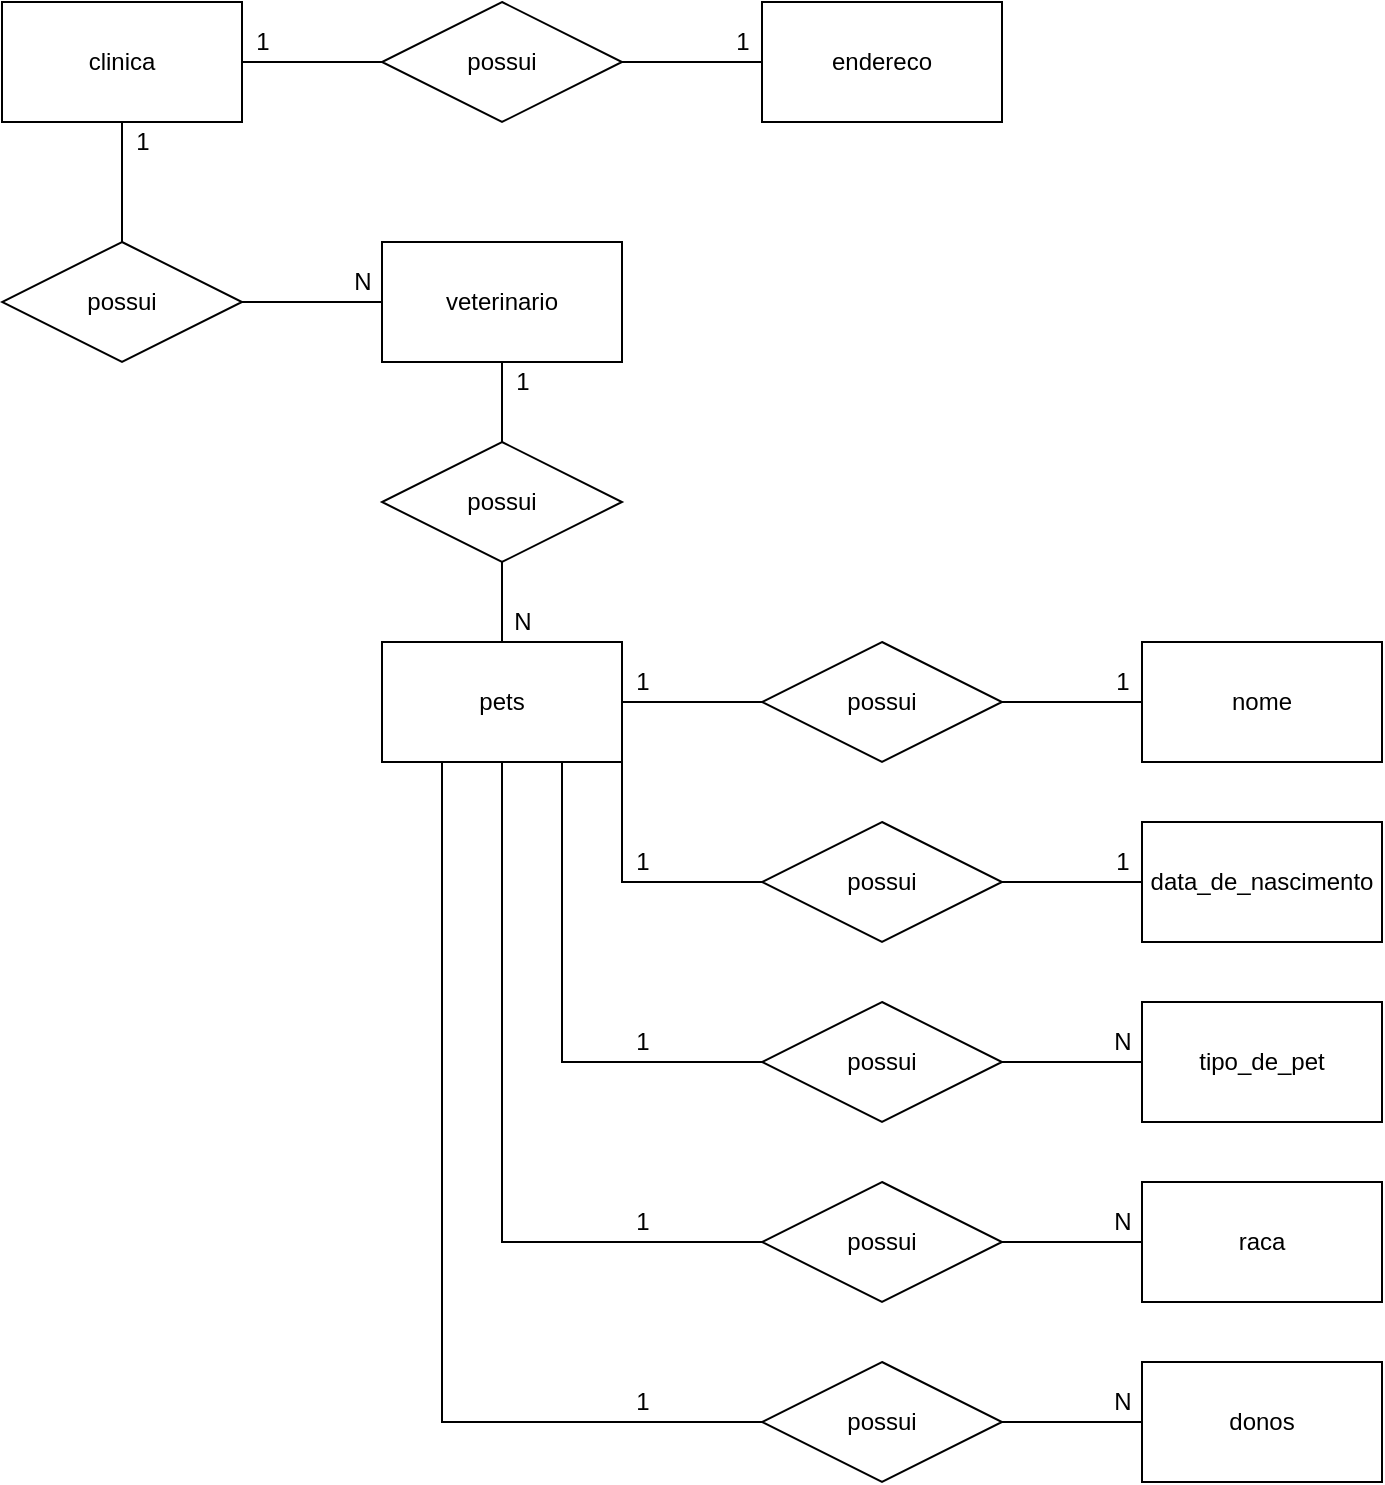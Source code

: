 <mxfile version="14.8.3" type="device"><diagram id="UAYtH2aDtFp1xR8dVry4" name="Page-1"><mxGraphModel dx="675" dy="635" grid="1" gridSize="10" guides="1" tooltips="1" connect="1" arrows="1" fold="1" page="1" pageScale="1" pageWidth="827" pageHeight="1169" math="0" shadow="0"><root><mxCell id="0"/><mxCell id="1" parent="0"/><mxCell id="itdGUUM5tXmYlImbpKET-4" style="edgeStyle=orthogonalEdgeStyle;rounded=0;orthogonalLoop=1;jettySize=auto;html=1;exitX=1;exitY=0.5;exitDx=0;exitDy=0;entryX=0;entryY=0.5;entryDx=0;entryDy=0;endArrow=none;endFill=0;" edge="1" parent="1" source="itdGUUM5tXmYlImbpKET-1" target="itdGUUM5tXmYlImbpKET-2"><mxGeometry relative="1" as="geometry"/></mxCell><mxCell id="itdGUUM5tXmYlImbpKET-19" style="edgeStyle=orthogonalEdgeStyle;rounded=0;orthogonalLoop=1;jettySize=auto;html=1;exitX=0.5;exitY=1;exitDx=0;exitDy=0;entryX=0.5;entryY=0;entryDx=0;entryDy=0;endArrow=none;endFill=0;" edge="1" parent="1" source="itdGUUM5tXmYlImbpKET-1" target="itdGUUM5tXmYlImbpKET-17"><mxGeometry relative="1" as="geometry"/></mxCell><mxCell id="itdGUUM5tXmYlImbpKET-1" value="clinica" style="rounded=0;whiteSpace=wrap;html=1;" vertex="1" parent="1"><mxGeometry x="90" y="90" width="120" height="60" as="geometry"/></mxCell><mxCell id="itdGUUM5tXmYlImbpKET-5" style="edgeStyle=orthogonalEdgeStyle;rounded=0;orthogonalLoop=1;jettySize=auto;html=1;exitX=1;exitY=0.5;exitDx=0;exitDy=0;entryX=0;entryY=0.5;entryDx=0;entryDy=0;endArrow=none;endFill=0;" edge="1" parent="1" source="itdGUUM5tXmYlImbpKET-2" target="itdGUUM5tXmYlImbpKET-3"><mxGeometry relative="1" as="geometry"/></mxCell><mxCell id="itdGUUM5tXmYlImbpKET-2" value="possui" style="shape=rhombus;perimeter=rhombusPerimeter;whiteSpace=wrap;html=1;align=center;" vertex="1" parent="1"><mxGeometry x="280" y="90" width="120" height="60" as="geometry"/></mxCell><mxCell id="itdGUUM5tXmYlImbpKET-3" value="endereco" style="rounded=0;whiteSpace=wrap;html=1;" vertex="1" parent="1"><mxGeometry x="470" y="90" width="120" height="60" as="geometry"/></mxCell><mxCell id="itdGUUM5tXmYlImbpKET-6" value="1" style="text;html=1;align=center;verticalAlign=middle;resizable=0;points=[];autosize=1;strokeColor=none;" vertex="1" parent="1"><mxGeometry x="210" y="100" width="20" height="20" as="geometry"/></mxCell><mxCell id="itdGUUM5tXmYlImbpKET-7" value="1" style="text;html=1;align=center;verticalAlign=middle;resizable=0;points=[];autosize=1;strokeColor=none;" vertex="1" parent="1"><mxGeometry x="450" y="100" width="20" height="20" as="geometry"/></mxCell><mxCell id="itdGUUM5tXmYlImbpKET-12" style="edgeStyle=orthogonalEdgeStyle;rounded=0;orthogonalLoop=1;jettySize=auto;html=1;exitX=1;exitY=0.5;exitDx=0;exitDy=0;entryX=0;entryY=0.5;entryDx=0;entryDy=0;endArrow=none;endFill=0;" edge="1" parent="1" source="itdGUUM5tXmYlImbpKET-9" target="itdGUUM5tXmYlImbpKET-10"><mxGeometry relative="1" as="geometry"/></mxCell><mxCell id="itdGUUM5tXmYlImbpKET-22" style="edgeStyle=orthogonalEdgeStyle;rounded=0;orthogonalLoop=1;jettySize=auto;html=1;exitX=0.5;exitY=0;exitDx=0;exitDy=0;entryX=0.5;entryY=1;entryDx=0;entryDy=0;endArrow=none;endFill=0;" edge="1" parent="1" source="itdGUUM5tXmYlImbpKET-9" target="itdGUUM5tXmYlImbpKET-21"><mxGeometry relative="1" as="geometry"/></mxCell><mxCell id="itdGUUM5tXmYlImbpKET-31" style="edgeStyle=orthogonalEdgeStyle;rounded=0;orthogonalLoop=1;jettySize=auto;html=1;exitX=1;exitY=1;exitDx=0;exitDy=0;entryX=0;entryY=0.5;entryDx=0;entryDy=0;endArrow=none;endFill=0;" edge="1" parent="1" source="itdGUUM5tXmYlImbpKET-9" target="itdGUUM5tXmYlImbpKET-24"><mxGeometry relative="1" as="geometry"/></mxCell><mxCell id="itdGUUM5tXmYlImbpKET-32" style="edgeStyle=orthogonalEdgeStyle;rounded=0;orthogonalLoop=1;jettySize=auto;html=1;exitX=0.75;exitY=1;exitDx=0;exitDy=0;entryX=0;entryY=0.5;entryDx=0;entryDy=0;endArrow=none;endFill=0;" edge="1" parent="1" source="itdGUUM5tXmYlImbpKET-9" target="itdGUUM5tXmYlImbpKET-25"><mxGeometry relative="1" as="geometry"/></mxCell><mxCell id="itdGUUM5tXmYlImbpKET-37" style="edgeStyle=orthogonalEdgeStyle;rounded=0;orthogonalLoop=1;jettySize=auto;html=1;exitX=0.5;exitY=1;exitDx=0;exitDy=0;entryX=0;entryY=0.5;entryDx=0;entryDy=0;endArrow=none;endFill=0;" edge="1" parent="1" source="itdGUUM5tXmYlImbpKET-9" target="itdGUUM5tXmYlImbpKET-35"><mxGeometry relative="1" as="geometry"/></mxCell><mxCell id="itdGUUM5tXmYlImbpKET-39" style="edgeStyle=orthogonalEdgeStyle;rounded=0;orthogonalLoop=1;jettySize=auto;html=1;exitX=0.25;exitY=1;exitDx=0;exitDy=0;entryX=0;entryY=0.5;entryDx=0;entryDy=0;endArrow=none;endFill=0;" edge="1" parent="1" source="itdGUUM5tXmYlImbpKET-9" target="itdGUUM5tXmYlImbpKET-36"><mxGeometry relative="1" as="geometry"/></mxCell><mxCell id="itdGUUM5tXmYlImbpKET-9" value="pets" style="rounded=0;whiteSpace=wrap;html=1;" vertex="1" parent="1"><mxGeometry x="280" y="410" width="120" height="60" as="geometry"/></mxCell><mxCell id="itdGUUM5tXmYlImbpKET-13" style="edgeStyle=orthogonalEdgeStyle;rounded=0;orthogonalLoop=1;jettySize=auto;html=1;exitX=1;exitY=0.5;exitDx=0;exitDy=0;entryX=0;entryY=0.5;entryDx=0;entryDy=0;endArrow=none;endFill=0;" edge="1" parent="1" source="itdGUUM5tXmYlImbpKET-10" target="itdGUUM5tXmYlImbpKET-11"><mxGeometry relative="1" as="geometry"/></mxCell><mxCell id="itdGUUM5tXmYlImbpKET-10" value="possui" style="shape=rhombus;perimeter=rhombusPerimeter;whiteSpace=wrap;html=1;align=center;" vertex="1" parent="1"><mxGeometry x="470" y="410" width="120" height="60" as="geometry"/></mxCell><mxCell id="itdGUUM5tXmYlImbpKET-11" value="nome" style="rounded=0;whiteSpace=wrap;html=1;" vertex="1" parent="1"><mxGeometry x="660" y="410" width="120" height="60" as="geometry"/></mxCell><mxCell id="itdGUUM5tXmYlImbpKET-14" value="data_de_nascimento" style="rounded=0;whiteSpace=wrap;html=1;" vertex="1" parent="1"><mxGeometry x="660" y="500" width="120" height="60" as="geometry"/></mxCell><mxCell id="itdGUUM5tXmYlImbpKET-16" value="tipo_de_pet" style="rounded=0;whiteSpace=wrap;html=1;" vertex="1" parent="1"><mxGeometry x="660" y="590" width="120" height="60" as="geometry"/></mxCell><mxCell id="itdGUUM5tXmYlImbpKET-20" style="edgeStyle=orthogonalEdgeStyle;rounded=0;orthogonalLoop=1;jettySize=auto;html=1;exitX=1;exitY=0.5;exitDx=0;exitDy=0;entryX=0;entryY=0.5;entryDx=0;entryDy=0;endArrow=none;endFill=0;" edge="1" parent="1" source="itdGUUM5tXmYlImbpKET-17" target="itdGUUM5tXmYlImbpKET-18"><mxGeometry relative="1" as="geometry"/></mxCell><mxCell id="itdGUUM5tXmYlImbpKET-17" value="possui" style="shape=rhombus;perimeter=rhombusPerimeter;whiteSpace=wrap;html=1;align=center;" vertex="1" parent="1"><mxGeometry x="90" y="210" width="120" height="60" as="geometry"/></mxCell><mxCell id="itdGUUM5tXmYlImbpKET-23" style="edgeStyle=orthogonalEdgeStyle;rounded=0;orthogonalLoop=1;jettySize=auto;html=1;exitX=0.5;exitY=1;exitDx=0;exitDy=0;entryX=0.5;entryY=0;entryDx=0;entryDy=0;endArrow=none;endFill=0;" edge="1" parent="1" source="itdGUUM5tXmYlImbpKET-18" target="itdGUUM5tXmYlImbpKET-21"><mxGeometry relative="1" as="geometry"/></mxCell><mxCell id="itdGUUM5tXmYlImbpKET-43" value="" style="edgeStyle=orthogonalEdgeStyle;rounded=0;orthogonalLoop=1;jettySize=auto;html=1;endArrow=none;endFill=0;" edge="1" parent="1" source="itdGUUM5tXmYlImbpKET-18" target="itdGUUM5tXmYlImbpKET-17"><mxGeometry relative="1" as="geometry"/></mxCell><mxCell id="itdGUUM5tXmYlImbpKET-18" value="veterinario" style="rounded=0;whiteSpace=wrap;html=1;" vertex="1" parent="1"><mxGeometry x="280" y="210" width="120" height="60" as="geometry"/></mxCell><mxCell id="itdGUUM5tXmYlImbpKET-21" value="possui" style="shape=rhombus;perimeter=rhombusPerimeter;whiteSpace=wrap;html=1;align=center;" vertex="1" parent="1"><mxGeometry x="280" y="310" width="120" height="60" as="geometry"/></mxCell><mxCell id="itdGUUM5tXmYlImbpKET-28" style="edgeStyle=orthogonalEdgeStyle;rounded=0;orthogonalLoop=1;jettySize=auto;html=1;exitX=1;exitY=0.5;exitDx=0;exitDy=0;entryX=0;entryY=0.5;entryDx=0;entryDy=0;endArrow=none;endFill=0;" edge="1" parent="1" source="itdGUUM5tXmYlImbpKET-24" target="itdGUUM5tXmYlImbpKET-14"><mxGeometry relative="1" as="geometry"/></mxCell><mxCell id="itdGUUM5tXmYlImbpKET-24" value="possui" style="shape=rhombus;perimeter=rhombusPerimeter;whiteSpace=wrap;html=1;align=center;" vertex="1" parent="1"><mxGeometry x="470" y="500" width="120" height="60" as="geometry"/></mxCell><mxCell id="itdGUUM5tXmYlImbpKET-29" style="edgeStyle=orthogonalEdgeStyle;rounded=0;orthogonalLoop=1;jettySize=auto;html=1;exitX=1;exitY=0.5;exitDx=0;exitDy=0;entryX=0;entryY=0.5;entryDx=0;entryDy=0;endArrow=none;endFill=0;" edge="1" parent="1" source="itdGUUM5tXmYlImbpKET-25" target="itdGUUM5tXmYlImbpKET-16"><mxGeometry relative="1" as="geometry"/></mxCell><mxCell id="itdGUUM5tXmYlImbpKET-25" value="possui" style="shape=rhombus;perimeter=rhombusPerimeter;whiteSpace=wrap;html=1;align=center;" vertex="1" parent="1"><mxGeometry x="470" y="590" width="120" height="60" as="geometry"/></mxCell><mxCell id="itdGUUM5tXmYlImbpKET-30" style="edgeStyle=orthogonalEdgeStyle;rounded=0;orthogonalLoop=1;jettySize=auto;html=1;exitX=0.75;exitY=1;exitDx=0;exitDy=0;entryX=1;entryY=1;entryDx=0;entryDy=0;endArrow=none;endFill=0;" edge="1" parent="1" source="itdGUUM5tXmYlImbpKET-9" target="itdGUUM5tXmYlImbpKET-9"><mxGeometry relative="1" as="geometry"/></mxCell><mxCell id="itdGUUM5tXmYlImbpKET-33" value="raca" style="rounded=0;whiteSpace=wrap;html=1;" vertex="1" parent="1"><mxGeometry x="660" y="680" width="120" height="60" as="geometry"/></mxCell><mxCell id="itdGUUM5tXmYlImbpKET-34" value="donos" style="rounded=0;whiteSpace=wrap;html=1;" vertex="1" parent="1"><mxGeometry x="660" y="770" width="120" height="60" as="geometry"/></mxCell><mxCell id="itdGUUM5tXmYlImbpKET-38" style="edgeStyle=orthogonalEdgeStyle;rounded=0;orthogonalLoop=1;jettySize=auto;html=1;exitX=1;exitY=0.5;exitDx=0;exitDy=0;entryX=0;entryY=0.5;entryDx=0;entryDy=0;endArrow=none;endFill=0;" edge="1" parent="1" source="itdGUUM5tXmYlImbpKET-35" target="itdGUUM5tXmYlImbpKET-33"><mxGeometry relative="1" as="geometry"/></mxCell><mxCell id="itdGUUM5tXmYlImbpKET-35" value="possui" style="shape=rhombus;perimeter=rhombusPerimeter;whiteSpace=wrap;html=1;align=center;" vertex="1" parent="1"><mxGeometry x="470" y="680" width="120" height="60" as="geometry"/></mxCell><mxCell id="itdGUUM5tXmYlImbpKET-40" style="edgeStyle=orthogonalEdgeStyle;rounded=0;orthogonalLoop=1;jettySize=auto;html=1;exitX=1;exitY=0.5;exitDx=0;exitDy=0;entryX=0;entryY=0.5;entryDx=0;entryDy=0;endArrow=none;endFill=0;" edge="1" parent="1" source="itdGUUM5tXmYlImbpKET-36" target="itdGUUM5tXmYlImbpKET-34"><mxGeometry relative="1" as="geometry"/></mxCell><mxCell id="itdGUUM5tXmYlImbpKET-36" value="possui" style="shape=rhombus;perimeter=rhombusPerimeter;whiteSpace=wrap;html=1;align=center;" vertex="1" parent="1"><mxGeometry x="470" y="770" width="120" height="60" as="geometry"/></mxCell><mxCell id="itdGUUM5tXmYlImbpKET-41" value="1" style="text;html=1;align=center;verticalAlign=middle;resizable=0;points=[];autosize=1;strokeColor=none;" vertex="1" parent="1"><mxGeometry x="150" y="150" width="20" height="20" as="geometry"/></mxCell><mxCell id="itdGUUM5tXmYlImbpKET-42" value="N" style="text;html=1;align=center;verticalAlign=middle;resizable=0;points=[];autosize=1;strokeColor=none;" vertex="1" parent="1"><mxGeometry x="260" y="220" width="20" height="20" as="geometry"/></mxCell><mxCell id="itdGUUM5tXmYlImbpKET-44" value="1" style="text;html=1;align=center;verticalAlign=middle;resizable=0;points=[];autosize=1;strokeColor=none;" vertex="1" parent="1"><mxGeometry x="340" y="270" width="20" height="20" as="geometry"/></mxCell><mxCell id="itdGUUM5tXmYlImbpKET-45" value="N" style="text;html=1;align=center;verticalAlign=middle;resizable=0;points=[];autosize=1;strokeColor=none;" vertex="1" parent="1"><mxGeometry x="340" y="390" width="20" height="20" as="geometry"/></mxCell><mxCell id="itdGUUM5tXmYlImbpKET-47" value="1" style="text;html=1;align=center;verticalAlign=middle;resizable=0;points=[];autosize=1;strokeColor=none;" vertex="1" parent="1"><mxGeometry x="640" y="420" width="20" height="20" as="geometry"/></mxCell><mxCell id="itdGUUM5tXmYlImbpKET-49" value="1" style="text;html=1;align=center;verticalAlign=middle;resizable=0;points=[];autosize=1;strokeColor=none;" vertex="1" parent="1"><mxGeometry x="640" y="510" width="20" height="20" as="geometry"/></mxCell><mxCell id="itdGUUM5tXmYlImbpKET-55" value="N" style="text;html=1;align=center;verticalAlign=middle;resizable=0;points=[];autosize=1;strokeColor=none;" vertex="1" parent="1"><mxGeometry x="640" y="780" width="20" height="20" as="geometry"/></mxCell><mxCell id="itdGUUM5tXmYlImbpKET-56" value="1" style="text;html=1;align=center;verticalAlign=middle;resizable=0;points=[];autosize=1;strokeColor=none;" vertex="1" parent="1"><mxGeometry x="400" y="420" width="20" height="20" as="geometry"/></mxCell><mxCell id="itdGUUM5tXmYlImbpKET-57" value="1" style="text;html=1;align=center;verticalAlign=middle;resizable=0;points=[];autosize=1;strokeColor=none;" vertex="1" parent="1"><mxGeometry x="400" y="510" width="20" height="20" as="geometry"/></mxCell><mxCell id="itdGUUM5tXmYlImbpKET-58" value="1" style="text;html=1;align=center;verticalAlign=middle;resizable=0;points=[];autosize=1;strokeColor=none;" vertex="1" parent="1"><mxGeometry x="400" y="600" width="20" height="20" as="geometry"/></mxCell><mxCell id="itdGUUM5tXmYlImbpKET-59" value="1" style="text;html=1;align=center;verticalAlign=middle;resizable=0;points=[];autosize=1;strokeColor=none;" vertex="1" parent="1"><mxGeometry x="400" y="690" width="20" height="20" as="geometry"/></mxCell><mxCell id="itdGUUM5tXmYlImbpKET-60" value="1" style="text;html=1;align=center;verticalAlign=middle;resizable=0;points=[];autosize=1;strokeColor=none;" vertex="1" parent="1"><mxGeometry x="400" y="780" width="20" height="20" as="geometry"/></mxCell><mxCell id="itdGUUM5tXmYlImbpKET-62" value="N" style="text;html=1;align=center;verticalAlign=middle;resizable=0;points=[];autosize=1;strokeColor=none;" vertex="1" parent="1"><mxGeometry x="640" y="690" width="20" height="20" as="geometry"/></mxCell><mxCell id="itdGUUM5tXmYlImbpKET-63" value="N" style="text;html=1;align=center;verticalAlign=middle;resizable=0;points=[];autosize=1;strokeColor=none;" vertex="1" parent="1"><mxGeometry x="640" y="600" width="20" height="20" as="geometry"/></mxCell></root></mxGraphModel></diagram></mxfile>